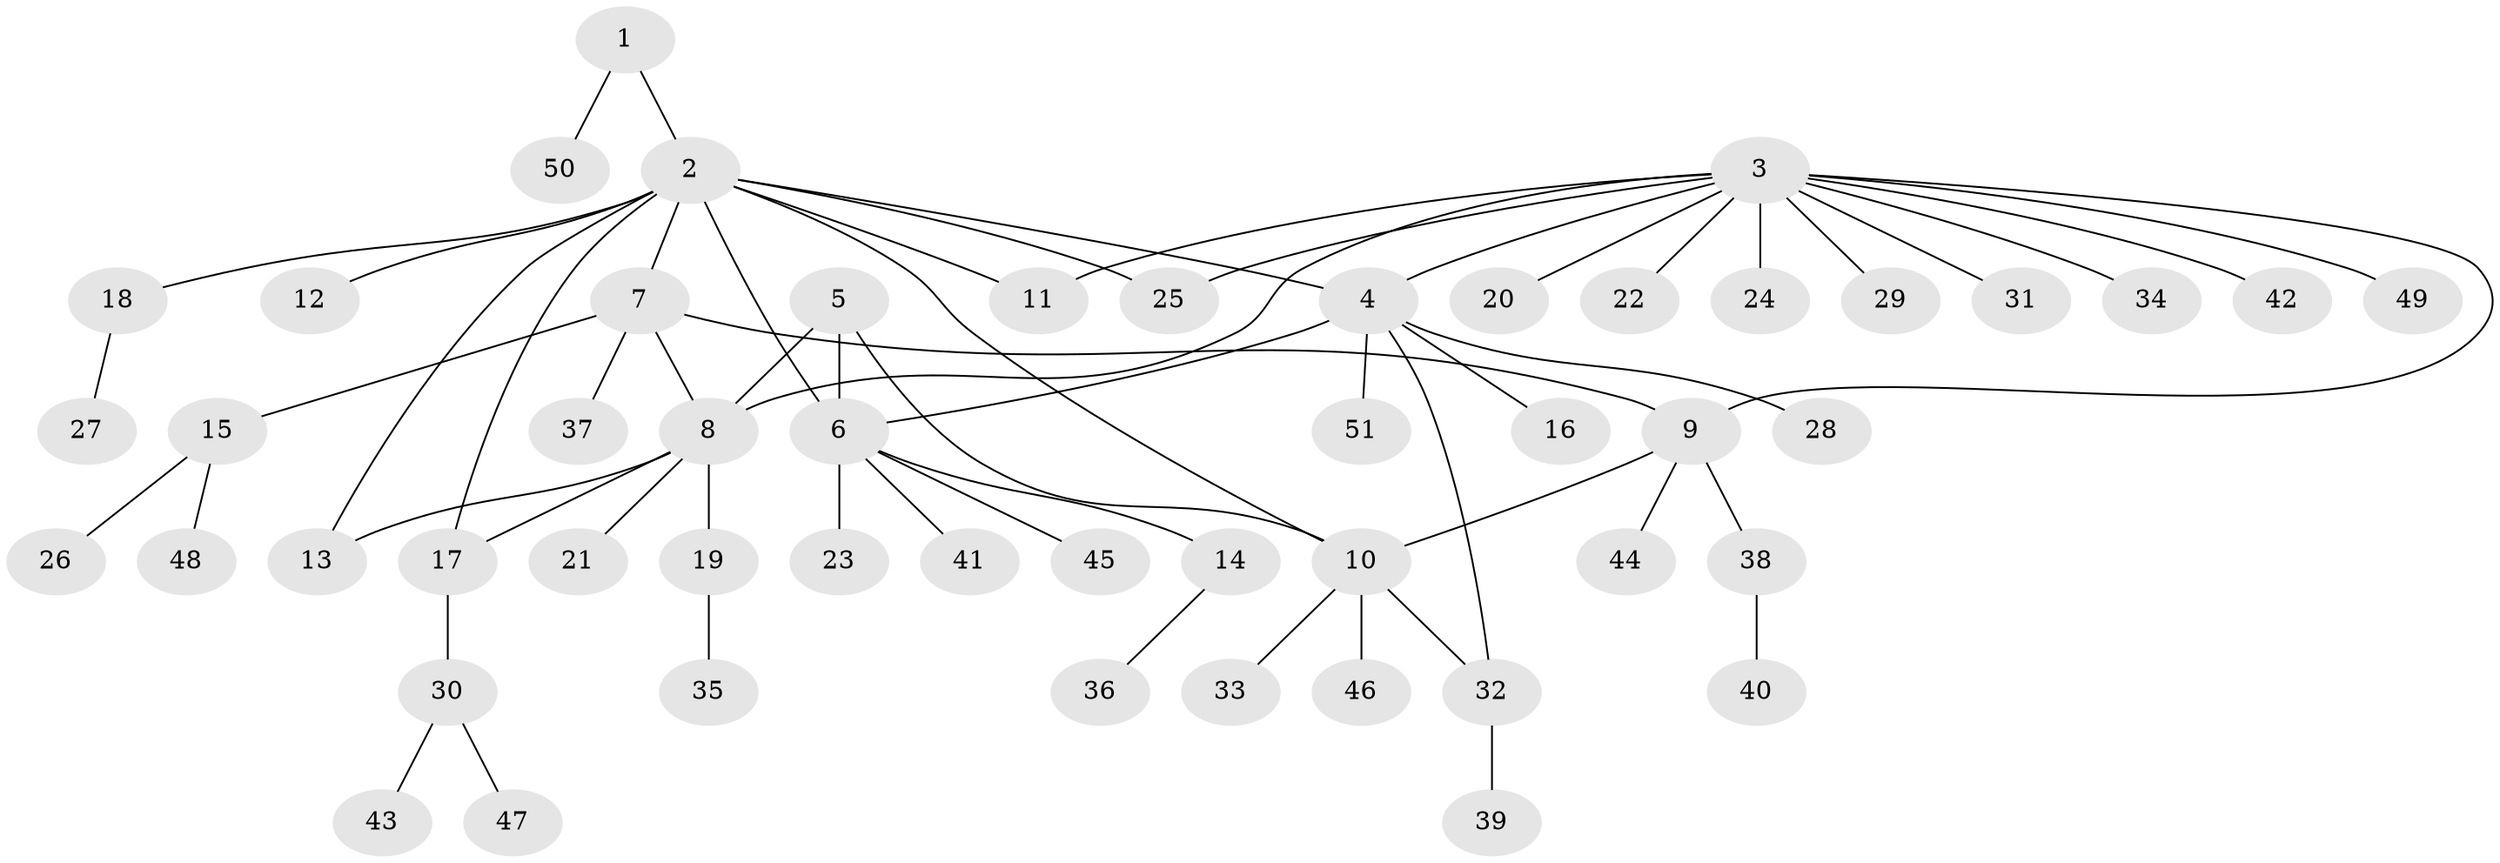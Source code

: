 // Generated by graph-tools (version 1.1) at 2025/16/03/09/25 04:16:03]
// undirected, 51 vertices, 61 edges
graph export_dot {
graph [start="1"]
  node [color=gray90,style=filled];
  1;
  2;
  3;
  4;
  5;
  6;
  7;
  8;
  9;
  10;
  11;
  12;
  13;
  14;
  15;
  16;
  17;
  18;
  19;
  20;
  21;
  22;
  23;
  24;
  25;
  26;
  27;
  28;
  29;
  30;
  31;
  32;
  33;
  34;
  35;
  36;
  37;
  38;
  39;
  40;
  41;
  42;
  43;
  44;
  45;
  46;
  47;
  48;
  49;
  50;
  51;
  1 -- 2;
  1 -- 50;
  2 -- 4;
  2 -- 6;
  2 -- 7;
  2 -- 10;
  2 -- 11;
  2 -- 12;
  2 -- 13;
  2 -- 17;
  2 -- 18;
  2 -- 25;
  3 -- 4;
  3 -- 8;
  3 -- 9;
  3 -- 11;
  3 -- 20;
  3 -- 22;
  3 -- 24;
  3 -- 25;
  3 -- 29;
  3 -- 31;
  3 -- 34;
  3 -- 42;
  3 -- 49;
  4 -- 6;
  4 -- 16;
  4 -- 28;
  4 -- 32;
  4 -- 51;
  5 -- 6;
  5 -- 8;
  5 -- 10;
  6 -- 14;
  6 -- 23;
  6 -- 41;
  6 -- 45;
  7 -- 8;
  7 -- 9;
  7 -- 15;
  7 -- 37;
  8 -- 13;
  8 -- 17;
  8 -- 19;
  8 -- 21;
  9 -- 10;
  9 -- 38;
  9 -- 44;
  10 -- 32;
  10 -- 33;
  10 -- 46;
  14 -- 36;
  15 -- 26;
  15 -- 48;
  17 -- 30;
  18 -- 27;
  19 -- 35;
  30 -- 43;
  30 -- 47;
  32 -- 39;
  38 -- 40;
}
